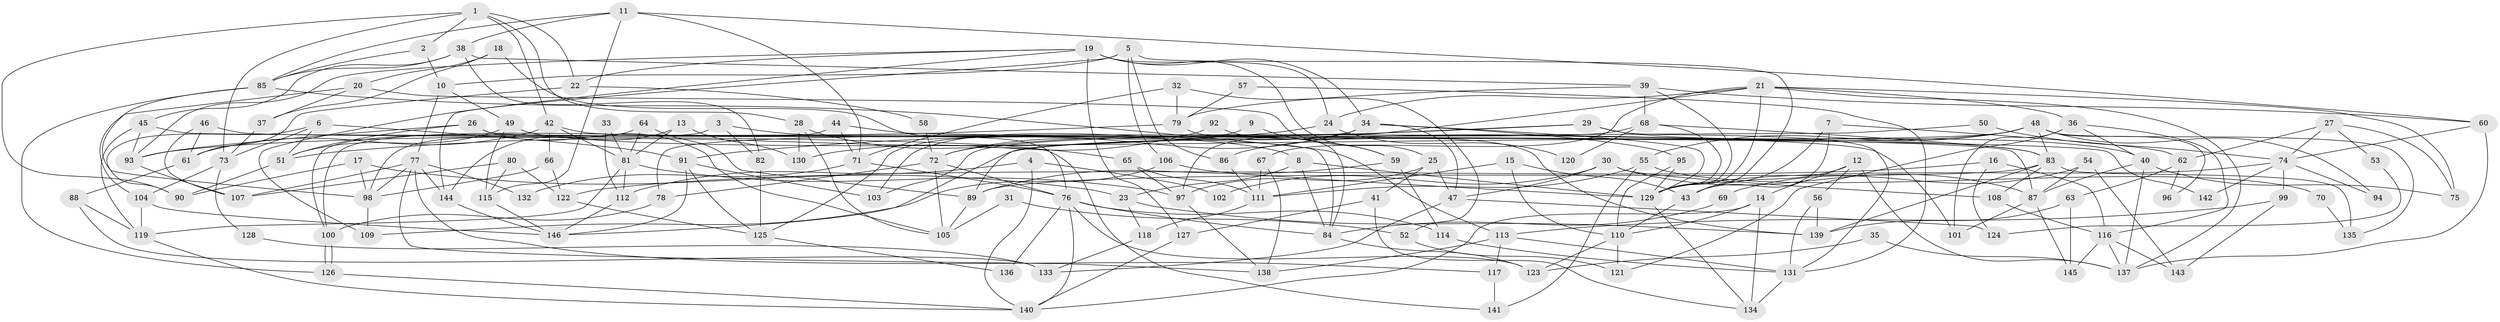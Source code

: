 // Generated by graph-tools (version 1.1) at 2025/15/03/09/25 04:15:06]
// undirected, 146 vertices, 292 edges
graph export_dot {
graph [start="1"]
  node [color=gray90,style=filled];
  1;
  2;
  3;
  4;
  5;
  6;
  7;
  8;
  9;
  10;
  11;
  12;
  13;
  14;
  15;
  16;
  17;
  18;
  19;
  20;
  21;
  22;
  23;
  24;
  25;
  26;
  27;
  28;
  29;
  30;
  31;
  32;
  33;
  34;
  35;
  36;
  37;
  38;
  39;
  40;
  41;
  42;
  43;
  44;
  45;
  46;
  47;
  48;
  49;
  50;
  51;
  52;
  53;
  54;
  55;
  56;
  57;
  58;
  59;
  60;
  61;
  62;
  63;
  64;
  65;
  66;
  67;
  68;
  69;
  70;
  71;
  72;
  73;
  74;
  75;
  76;
  77;
  78;
  79;
  80;
  81;
  82;
  83;
  84;
  85;
  86;
  87;
  88;
  89;
  90;
  91;
  92;
  93;
  94;
  95;
  96;
  97;
  98;
  99;
  100;
  101;
  102;
  103;
  104;
  105;
  106;
  107;
  108;
  109;
  110;
  111;
  112;
  113;
  114;
  115;
  116;
  117;
  118;
  119;
  120;
  121;
  122;
  123;
  124;
  125;
  126;
  127;
  128;
  129;
  130;
  131;
  132;
  133;
  134;
  135;
  136;
  137;
  138;
  139;
  140;
  141;
  142;
  143;
  144;
  145;
  146;
  1 -- 2;
  1 -- 42;
  1 -- 22;
  1 -- 28;
  1 -- 73;
  1 -- 90;
  2 -- 10;
  2 -- 85;
  3 -- 100;
  3 -- 8;
  3 -- 82;
  4 -- 140;
  4 -- 112;
  4 -- 102;
  5 -- 106;
  5 -- 86;
  5 -- 10;
  5 -- 43;
  5 -- 144;
  6 -- 73;
  6 -- 90;
  6 -- 51;
  6 -- 91;
  7 -- 129;
  7 -- 43;
  7 -- 62;
  8 -- 84;
  8 -- 129;
  8 -- 23;
  9 -- 125;
  9 -- 59;
  10 -- 49;
  10 -- 77;
  11 -- 60;
  11 -- 38;
  11 -- 71;
  11 -- 85;
  11 -- 115;
  12 -- 14;
  12 -- 43;
  12 -- 56;
  12 -- 137;
  13 -- 81;
  13 -- 144;
  13 -- 130;
  14 -- 140;
  14 -- 134;
  14 -- 110;
  15 -- 110;
  15 -- 43;
  15 -- 111;
  16 -- 116;
  16 -- 122;
  16 -- 124;
  17 -- 98;
  17 -- 90;
  17 -- 23;
  18 -- 37;
  18 -- 76;
  18 -- 20;
  19 -- 24;
  19 -- 93;
  19 -- 22;
  19 -- 25;
  19 -- 34;
  19 -- 109;
  19 -- 127;
  20 -- 104;
  20 -- 37;
  20 -- 59;
  21 -- 36;
  21 -- 137;
  21 -- 24;
  21 -- 67;
  21 -- 75;
  21 -- 97;
  21 -- 129;
  22 -- 58;
  22 -- 61;
  23 -- 118;
  23 -- 139;
  24 -- 51;
  24 -- 120;
  25 -- 97;
  25 -- 41;
  25 -- 47;
  26 -- 93;
  26 -- 105;
  26 -- 51;
  26 -- 87;
  27 -- 74;
  27 -- 75;
  27 -- 53;
  27 -- 62;
  28 -- 65;
  28 -- 105;
  28 -- 130;
  29 -- 131;
  29 -- 91;
  29 -- 40;
  29 -- 72;
  30 -- 47;
  30 -- 108;
  30 -- 87;
  30 -- 102;
  31 -- 105;
  31 -- 52;
  32 -- 71;
  32 -- 79;
  32 -- 52;
  33 -- 81;
  33 -- 112;
  34 -- 129;
  34 -- 47;
  34 -- 72;
  34 -- 78;
  34 -- 95;
  34 -- 103;
  35 -- 123;
  35 -- 137;
  36 -- 40;
  36 -- 116;
  36 -- 101;
  36 -- 121;
  37 -- 73;
  38 -- 85;
  38 -- 39;
  38 -- 45;
  38 -- 82;
  39 -- 129;
  39 -- 68;
  39 -- 60;
  39 -- 79;
  40 -- 87;
  40 -- 75;
  40 -- 137;
  41 -- 134;
  41 -- 127;
  42 -- 61;
  42 -- 101;
  42 -- 66;
  42 -- 81;
  43 -- 110;
  44 -- 100;
  44 -- 71;
  44 -- 84;
  45 -- 119;
  45 -- 93;
  45 -- 142;
  46 -- 107;
  46 -- 141;
  46 -- 61;
  47 -- 124;
  47 -- 133;
  48 -- 146;
  48 -- 83;
  48 -- 55;
  48 -- 86;
  48 -- 94;
  48 -- 96;
  48 -- 135;
  49 -- 51;
  49 -- 115;
  49 -- 83;
  50 -- 74;
  50 -- 89;
  51 -- 90;
  52 -- 121;
  53 -- 124;
  54 -- 87;
  54 -- 143;
  54 -- 69;
  55 -- 111;
  55 -- 70;
  55 -- 141;
  56 -- 139;
  56 -- 131;
  57 -- 79;
  57 -- 131;
  58 -- 72;
  59 -- 89;
  59 -- 114;
  60 -- 137;
  60 -- 74;
  61 -- 88;
  62 -- 63;
  62 -- 96;
  63 -- 139;
  63 -- 145;
  64 -- 89;
  64 -- 81;
  64 -- 98;
  65 -- 97;
  65 -- 111;
  66 -- 98;
  66 -- 122;
  67 -- 111;
  67 -- 138;
  68 -- 129;
  68 -- 103;
  68 -- 83;
  68 -- 120;
  69 -- 84;
  70 -- 135;
  71 -- 76;
  71 -- 132;
  72 -- 76;
  72 -- 78;
  72 -- 105;
  73 -- 104;
  73 -- 128;
  74 -- 129;
  74 -- 94;
  74 -- 99;
  74 -- 142;
  76 -- 114;
  76 -- 84;
  76 -- 123;
  76 -- 136;
  76 -- 140;
  77 -- 98;
  77 -- 107;
  77 -- 117;
  77 -- 132;
  77 -- 138;
  77 -- 144;
  78 -- 100;
  79 -- 84;
  79 -- 93;
  80 -- 107;
  80 -- 122;
  80 -- 115;
  81 -- 97;
  81 -- 112;
  81 -- 119;
  82 -- 125;
  83 -- 89;
  83 -- 108;
  83 -- 135;
  83 -- 139;
  84 -- 123;
  85 -- 126;
  85 -- 98;
  85 -- 113;
  86 -- 111;
  87 -- 101;
  87 -- 145;
  88 -- 119;
  88 -- 133;
  89 -- 105;
  91 -- 146;
  91 -- 103;
  91 -- 125;
  92 -- 139;
  92 -- 130;
  93 -- 107;
  95 -- 110;
  95 -- 129;
  97 -- 138;
  98 -- 109;
  99 -- 113;
  99 -- 143;
  100 -- 126;
  100 -- 126;
  104 -- 146;
  104 -- 119;
  106 -- 109;
  106 -- 129;
  108 -- 116;
  110 -- 123;
  110 -- 121;
  111 -- 118;
  112 -- 146;
  113 -- 138;
  113 -- 117;
  113 -- 131;
  114 -- 131;
  115 -- 146;
  116 -- 137;
  116 -- 145;
  116 -- 143;
  117 -- 141;
  118 -- 133;
  119 -- 140;
  122 -- 125;
  125 -- 136;
  126 -- 140;
  127 -- 140;
  128 -- 133;
  129 -- 134;
  131 -- 134;
  144 -- 146;
}
